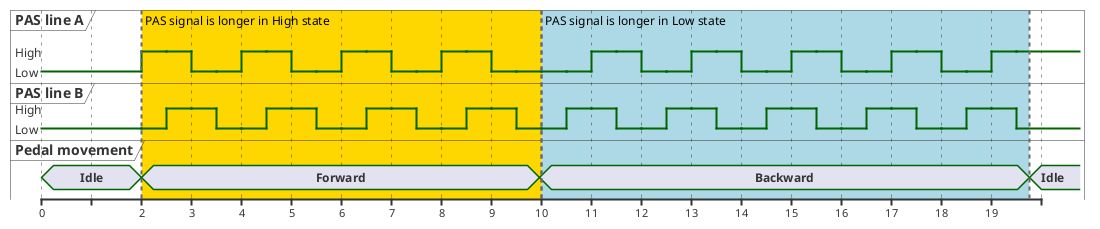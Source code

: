 @startuml
robust "PAS line A" as PASA
robust "PAS line B" as PASB
concise "Pedal movement" as RM


@0 
PASA is Low
PASB is Low
RM is Idle

@2
PASA is High
PASB is Low
RM is Forward

@2.5
PASA is High
PASB is High

@3
PASA is Low
PASB is High

@3.5
PASA is Low
PASB is Low

@4
PASA is High
PASB is Low

@4.5
PASA is High
PASB is High

@5
PASA is Low
PASB is High

@5.5
PASA is Low
PASB is Low

@6
PASA is High
PASB is Low

@6.5
PASA is High
PASB is High

@7
PASA is Low
PASB is High

@7.5
PASA is Low
PASB is Low

@8
PASA is High
PASB is Low

@8.5
PASA is High
PASB is High

@9
PASA is Low
PASB is High

@9.5
PASA is Low
PASB is Low

@10
PASA is Low
PASB is Low

@10.5
PASA is Low
PASB is High

@11
PASA is High
PASB is High

@11.5
PASA is High
PASB is Low

@12
PASA is Low
PASB is Low

@12.5
PASA is Low
PASB is High

@11
PASA is High
PASB is High

@11.5
PASA is High
PASB is Low

@12
PASA is Low
PASB is Low

@12.5
PASA is Low
PASB is High

@13
PASA is High
PASB is High

@13.5
PASA is High
PASB is Low

@14
PASA is Low
PASB is Low

@14.5
PASA is Low
PASB is High

@15
PASA is High
PASB is High

@15.5
PASA is High
PASB is Low

@16
PASA is Low
PASB is Low

@16.5
PASA is Low
PASB is High

@17
PASA is High
PASB is High

@17.5
PASA is High
PASB is Low

@18
PASA is Low
PASB is Low

@18.5
PASA is Low
PASB is High

@19
PASA is High
PASB is High

@19.5
PASA is High
PASB is Low


@9.95
RM is Backward

@19.75
RM is Idle

' @20
' RM is Idle

highlight 2 to 10 #Gold;line:DimGrey : PAS signal is longer in High state
highlight 10 to 19.75 #lightBlue;line:DimGrey : PAS signal is longer in Low state
@enduml